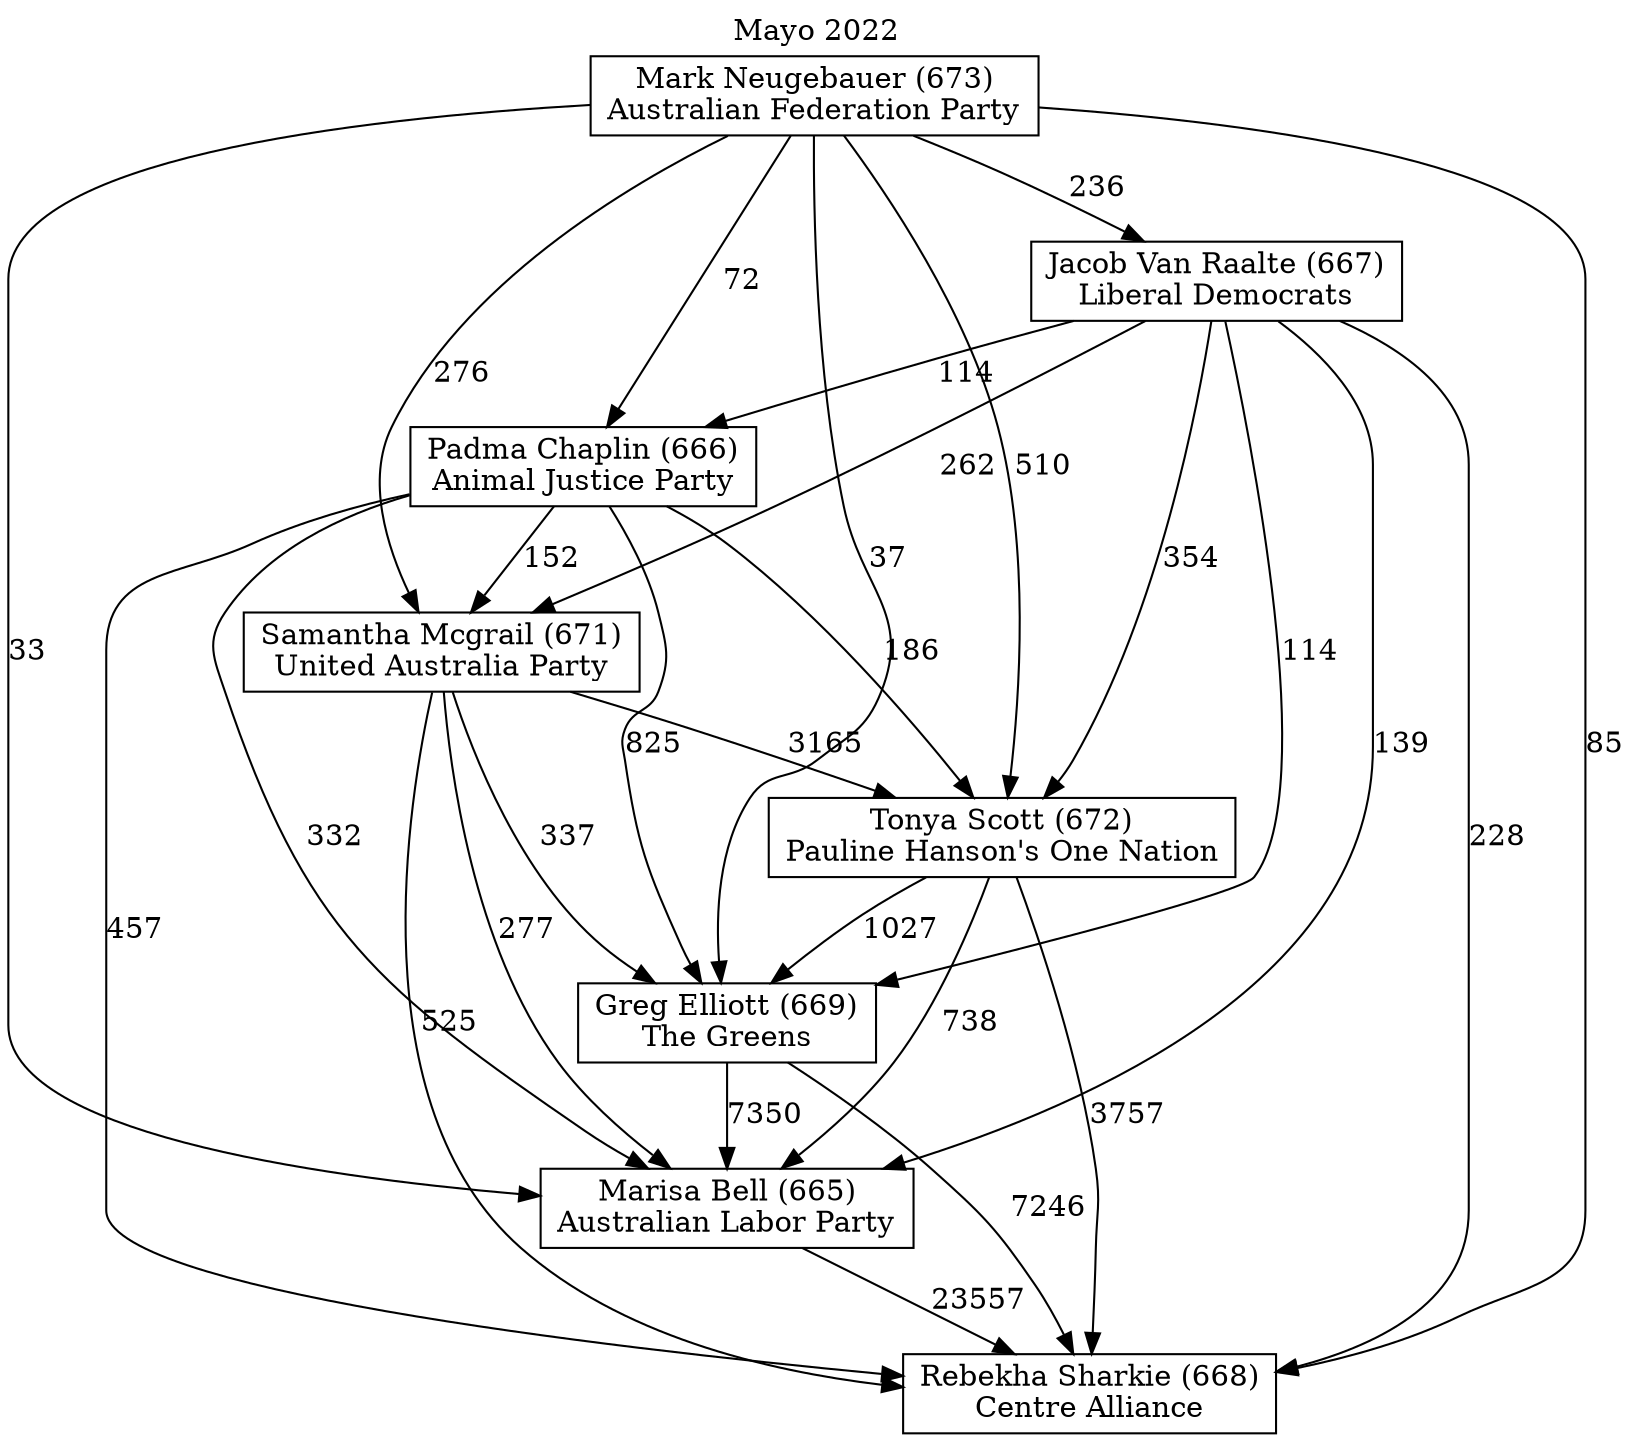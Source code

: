// House preference flow
digraph "Rebekha Sharkie (668)_Mayo_2022" {
	graph [label="Mayo 2022" labelloc=t mclimit=10]
	node [shape=box]
	"Jacob Van Raalte (667)" [label="Jacob Van Raalte (667)
Liberal Democrats"]
	"Tonya Scott (672)" [label="Tonya Scott (672)
Pauline Hanson's One Nation"]
	"Greg Elliott (669)" [label="Greg Elliott (669)
The Greens"]
	"Rebekha Sharkie (668)" [label="Rebekha Sharkie (668)
Centre Alliance"]
	"Samantha Mcgrail (671)" [label="Samantha Mcgrail (671)
United Australia Party"]
	"Padma Chaplin (666)" [label="Padma Chaplin (666)
Animal Justice Party"]
	"Marisa Bell (665)" [label="Marisa Bell (665)
Australian Labor Party"]
	"Mark Neugebauer (673)" [label="Mark Neugebauer (673)
Australian Federation Party"]
	"Jacob Van Raalte (667)" -> "Greg Elliott (669)" [label=114]
	"Mark Neugebauer (673)" -> "Greg Elliott (669)" [label=37]
	"Tonya Scott (672)" -> "Rebekha Sharkie (668)" [label=3757]
	"Padma Chaplin (666)" -> "Marisa Bell (665)" [label=332]
	"Jacob Van Raalte (667)" -> "Rebekha Sharkie (668)" [label=228]
	"Mark Neugebauer (673)" -> "Rebekha Sharkie (668)" [label=85]
	"Padma Chaplin (666)" -> "Greg Elliott (669)" [label=825]
	"Mark Neugebauer (673)" -> "Tonya Scott (672)" [label=510]
	"Padma Chaplin (666)" -> "Rebekha Sharkie (668)" [label=457]
	"Mark Neugebauer (673)" -> "Marisa Bell (665)" [label=33]
	"Mark Neugebauer (673)" -> "Padma Chaplin (666)" [label=72]
	"Padma Chaplin (666)" -> "Tonya Scott (672)" [label=186]
	"Mark Neugebauer (673)" -> "Samantha Mcgrail (671)" [label=276]
	"Padma Chaplin (666)" -> "Samantha Mcgrail (671)" [label=152]
	"Greg Elliott (669)" -> "Marisa Bell (665)" [label=7350]
	"Tonya Scott (672)" -> "Greg Elliott (669)" [label=1027]
	"Samantha Mcgrail (671)" -> "Tonya Scott (672)" [label=3165]
	"Jacob Van Raalte (667)" -> "Padma Chaplin (666)" [label=114]
	"Marisa Bell (665)" -> "Rebekha Sharkie (668)" [label=23557]
	"Greg Elliott (669)" -> "Rebekha Sharkie (668)" [label=7246]
	"Tonya Scott (672)" -> "Marisa Bell (665)" [label=738]
	"Mark Neugebauer (673)" -> "Jacob Van Raalte (667)" [label=236]
	"Samantha Mcgrail (671)" -> "Greg Elliott (669)" [label=337]
	"Jacob Van Raalte (667)" -> "Samantha Mcgrail (671)" [label=262]
	"Jacob Van Raalte (667)" -> "Marisa Bell (665)" [label=139]
	"Samantha Mcgrail (671)" -> "Marisa Bell (665)" [label=277]
	"Jacob Van Raalte (667)" -> "Tonya Scott (672)" [label=354]
	"Samantha Mcgrail (671)" -> "Rebekha Sharkie (668)" [label=525]
}
